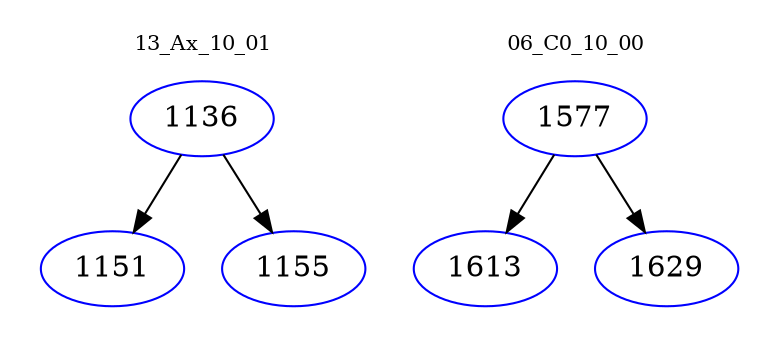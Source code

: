 digraph{
subgraph cluster_0 {
color = white
label = "13_Ax_10_01";
fontsize=10;
T0_1136 [label="1136", color="blue"]
T0_1136 -> T0_1151 [color="black"]
T0_1151 [label="1151", color="blue"]
T0_1136 -> T0_1155 [color="black"]
T0_1155 [label="1155", color="blue"]
}
subgraph cluster_1 {
color = white
label = "06_C0_10_00";
fontsize=10;
T1_1577 [label="1577", color="blue"]
T1_1577 -> T1_1613 [color="black"]
T1_1613 [label="1613", color="blue"]
T1_1577 -> T1_1629 [color="black"]
T1_1629 [label="1629", color="blue"]
}
}
